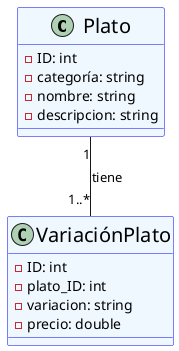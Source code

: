 @startuml menu 
skinparam classBackgroundColor AliceBlue
skinparam classBorderColor Blue
skinparam classFontName Comic Sans 
skinparam classFontSize 20

class Plato {
  - ID: int
  - categoría: string
  - nombre: string
  - descripcion: string
}

class VariaciónPlato {
  - ID: int
  - plato_ID: int
  - variacion: string
  - precio: double
}



Plato "1" -- "1..*" VariaciónPlato : tiene


@enduml

